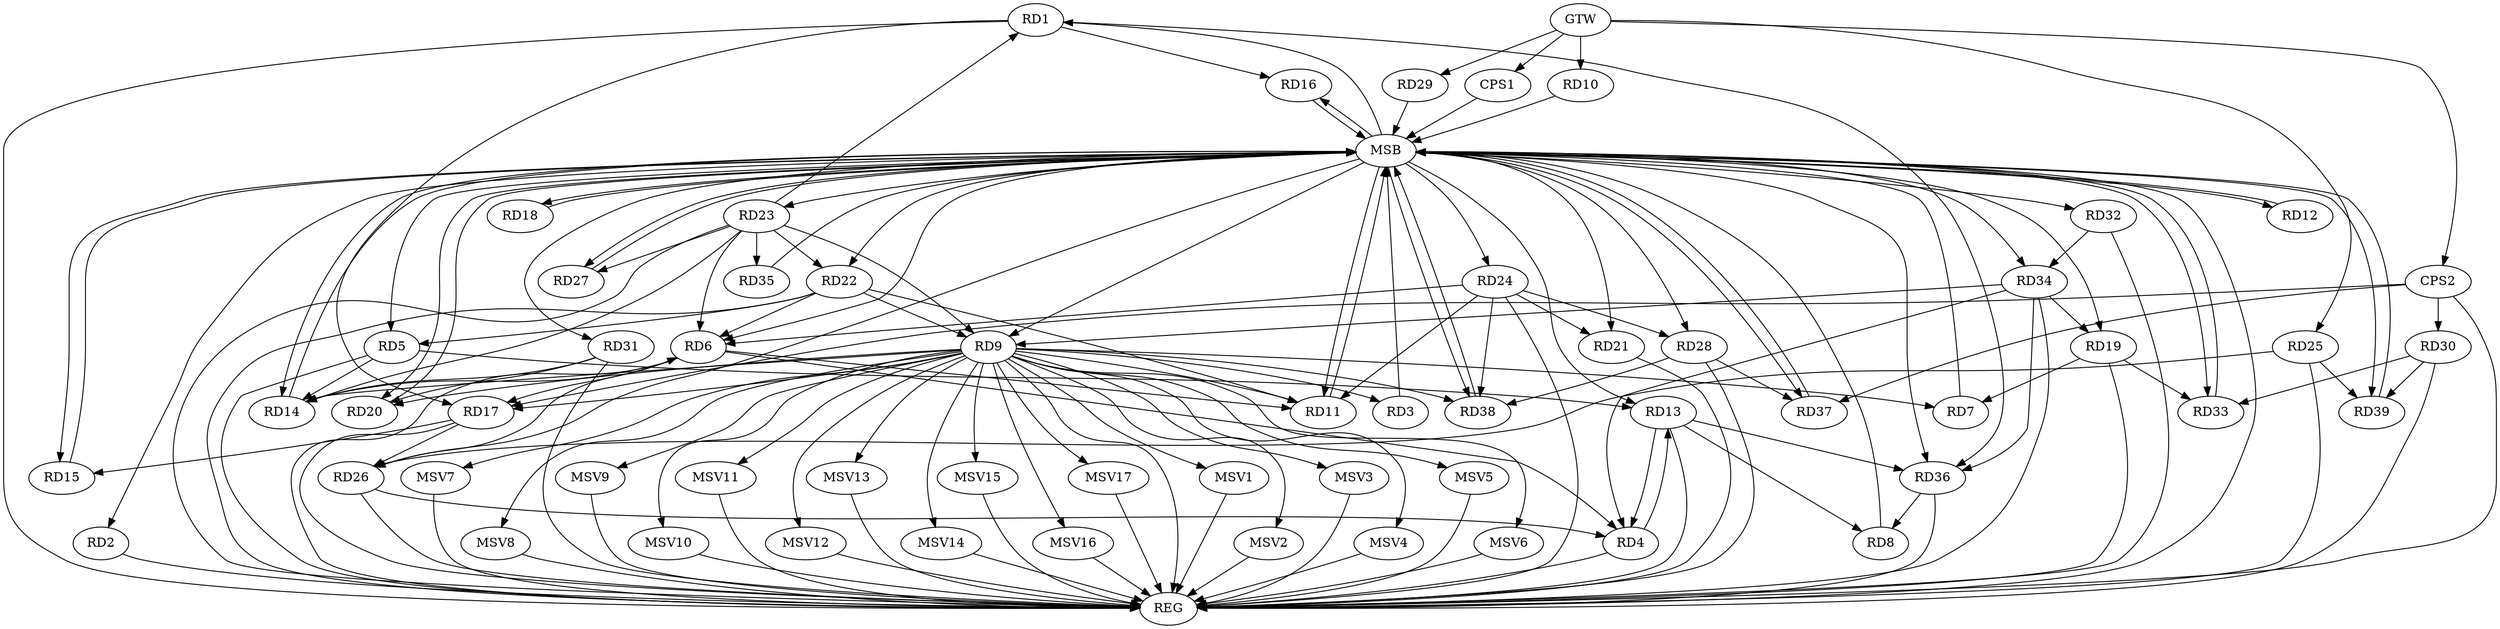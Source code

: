 strict digraph G {
  RD1 [ label="RD1" ];
  RD2 [ label="RD2" ];
  RD3 [ label="RD3" ];
  RD4 [ label="RD4" ];
  RD5 [ label="RD5" ];
  RD6 [ label="RD6" ];
  RD7 [ label="RD7" ];
  RD8 [ label="RD8" ];
  RD9 [ label="RD9" ];
  RD10 [ label="RD10" ];
  RD11 [ label="RD11" ];
  RD12 [ label="RD12" ];
  RD13 [ label="RD13" ];
  RD14 [ label="RD14" ];
  RD15 [ label="RD15" ];
  RD16 [ label="RD16" ];
  RD17 [ label="RD17" ];
  RD18 [ label="RD18" ];
  RD19 [ label="RD19" ];
  RD20 [ label="RD20" ];
  RD21 [ label="RD21" ];
  RD22 [ label="RD22" ];
  RD23 [ label="RD23" ];
  RD24 [ label="RD24" ];
  RD25 [ label="RD25" ];
  RD26 [ label="RD26" ];
  RD27 [ label="RD27" ];
  RD28 [ label="RD28" ];
  RD29 [ label="RD29" ];
  RD30 [ label="RD30" ];
  RD31 [ label="RD31" ];
  RD32 [ label="RD32" ];
  RD33 [ label="RD33" ];
  RD34 [ label="RD34" ];
  RD35 [ label="RD35" ];
  RD36 [ label="RD36" ];
  RD37 [ label="RD37" ];
  RD38 [ label="RD38" ];
  RD39 [ label="RD39" ];
  CPS1 [ label="CPS1" ];
  CPS2 [ label="CPS2" ];
  GTW [ label="GTW" ];
  REG [ label="REG" ];
  MSB [ label="MSB" ];
  MSV1 [ label="MSV1" ];
  MSV2 [ label="MSV2" ];
  MSV3 [ label="MSV3" ];
  MSV4 [ label="MSV4" ];
  MSV5 [ label="MSV5" ];
  MSV6 [ label="MSV6" ];
  MSV7 [ label="MSV7" ];
  MSV8 [ label="MSV8" ];
  MSV9 [ label="MSV9" ];
  MSV10 [ label="MSV10" ];
  MSV11 [ label="MSV11" ];
  MSV12 [ label="MSV12" ];
  MSV13 [ label="MSV13" ];
  MSV14 [ label="MSV14" ];
  MSV15 [ label="MSV15" ];
  MSV16 [ label="MSV16" ];
  MSV17 [ label="MSV17" ];
  RD1 -> RD16;
  RD1 -> RD17;
  RD23 -> RD1;
  RD1 -> RD36;
  RD9 -> RD3;
  RD6 -> RD4;
  RD4 -> RD13;
  RD13 -> RD4;
  RD26 -> RD4;
  RD34 -> RD4;
  RD5 -> RD13;
  RD5 -> RD14;
  RD22 -> RD5;
  RD6 -> RD11;
  RD6 -> RD14;
  RD6 -> RD17;
  RD22 -> RD6;
  RD23 -> RD6;
  RD24 -> RD6;
  RD26 -> RD6;
  RD9 -> RD7;
  RD19 -> RD7;
  RD13 -> RD8;
  RD36 -> RD8;
  RD9 -> RD11;
  RD9 -> RD14;
  RD9 -> RD17;
  RD9 -> RD20;
  RD22 -> RD9;
  RD23 -> RD9;
  RD34 -> RD9;
  RD9 -> RD38;
  RD22 -> RD11;
  RD24 -> RD11;
  RD13 -> RD36;
  RD23 -> RD14;
  RD31 -> RD14;
  RD17 -> RD15;
  RD17 -> RD26;
  RD19 -> RD33;
  RD34 -> RD19;
  RD31 -> RD20;
  RD24 -> RD21;
  RD23 -> RD22;
  RD23 -> RD27;
  RD23 -> RD35;
  RD24 -> RD28;
  RD24 -> RD38;
  RD25 -> RD26;
  RD25 -> RD39;
  RD28 -> RD37;
  RD28 -> RD38;
  RD30 -> RD33;
  RD30 -> RD39;
  RD32 -> RD34;
  RD34 -> RD36;
  CPS2 -> RD30;
  CPS2 -> RD37;
  CPS2 -> RD17;
  GTW -> RD10;
  GTW -> RD25;
  GTW -> RD29;
  GTW -> CPS1;
  GTW -> CPS2;
  RD1 -> REG;
  RD2 -> REG;
  RD4 -> REG;
  RD5 -> REG;
  RD6 -> REG;
  RD9 -> REG;
  RD13 -> REG;
  RD17 -> REG;
  RD19 -> REG;
  RD21 -> REG;
  RD22 -> REG;
  RD23 -> REG;
  RD24 -> REG;
  RD25 -> REG;
  RD26 -> REG;
  RD28 -> REG;
  RD30 -> REG;
  RD31 -> REG;
  RD32 -> REG;
  RD34 -> REG;
  RD36 -> REG;
  CPS2 -> REG;
  RD3 -> MSB;
  MSB -> RD11;
  MSB -> RD19;
  MSB -> RD24;
  MSB -> RD34;
  MSB -> REG;
  RD7 -> MSB;
  MSB -> RD9;
  MSB -> RD21;
  MSB -> RD22;
  MSB -> RD39;
  RD8 -> MSB;
  MSB -> RD13;
  MSB -> RD16;
  MSB -> RD31;
  RD10 -> MSB;
  MSB -> RD33;
  MSB -> RD36;
  RD11 -> MSB;
  MSB -> RD2;
  MSB -> RD5;
  MSB -> RD27;
  MSB -> RD28;
  RD12 -> MSB;
  MSB -> RD18;
  RD14 -> MSB;
  MSB -> RD12;
  MSB -> RD32;
  RD15 -> MSB;
  MSB -> RD6;
  MSB -> RD23;
  RD16 -> MSB;
  RD18 -> MSB;
  MSB -> RD20;
  MSB -> RD38;
  RD20 -> MSB;
  RD27 -> MSB;
  RD29 -> MSB;
  MSB -> RD14;
  RD33 -> MSB;
  RD35 -> MSB;
  MSB -> RD1;
  MSB -> RD15;
  RD37 -> MSB;
  RD38 -> MSB;
  MSB -> RD26;
  RD39 -> MSB;
  MSB -> RD37;
  CPS1 -> MSB;
  RD9 -> MSV1;
  RD9 -> MSV2;
  RD9 -> MSV3;
  RD9 -> MSV4;
  RD9 -> MSV5;
  RD9 -> MSV6;
  MSV1 -> REG;
  MSV2 -> REG;
  MSV3 -> REG;
  MSV4 -> REG;
  MSV5 -> REG;
  MSV6 -> REG;
  RD9 -> MSV7;
  RD9 -> MSV8;
  MSV7 -> REG;
  MSV8 -> REG;
  RD9 -> MSV9;
  MSV9 -> REG;
  RD9 -> MSV10;
  MSV10 -> REG;
  RD9 -> MSV11;
  RD9 -> MSV12;
  MSV11 -> REG;
  MSV12 -> REG;
  RD9 -> MSV13;
  RD9 -> MSV14;
  RD9 -> MSV15;
  MSV13 -> REG;
  MSV14 -> REG;
  MSV15 -> REG;
  RD9 -> MSV16;
  RD9 -> MSV17;
  MSV16 -> REG;
  MSV17 -> REG;
}
